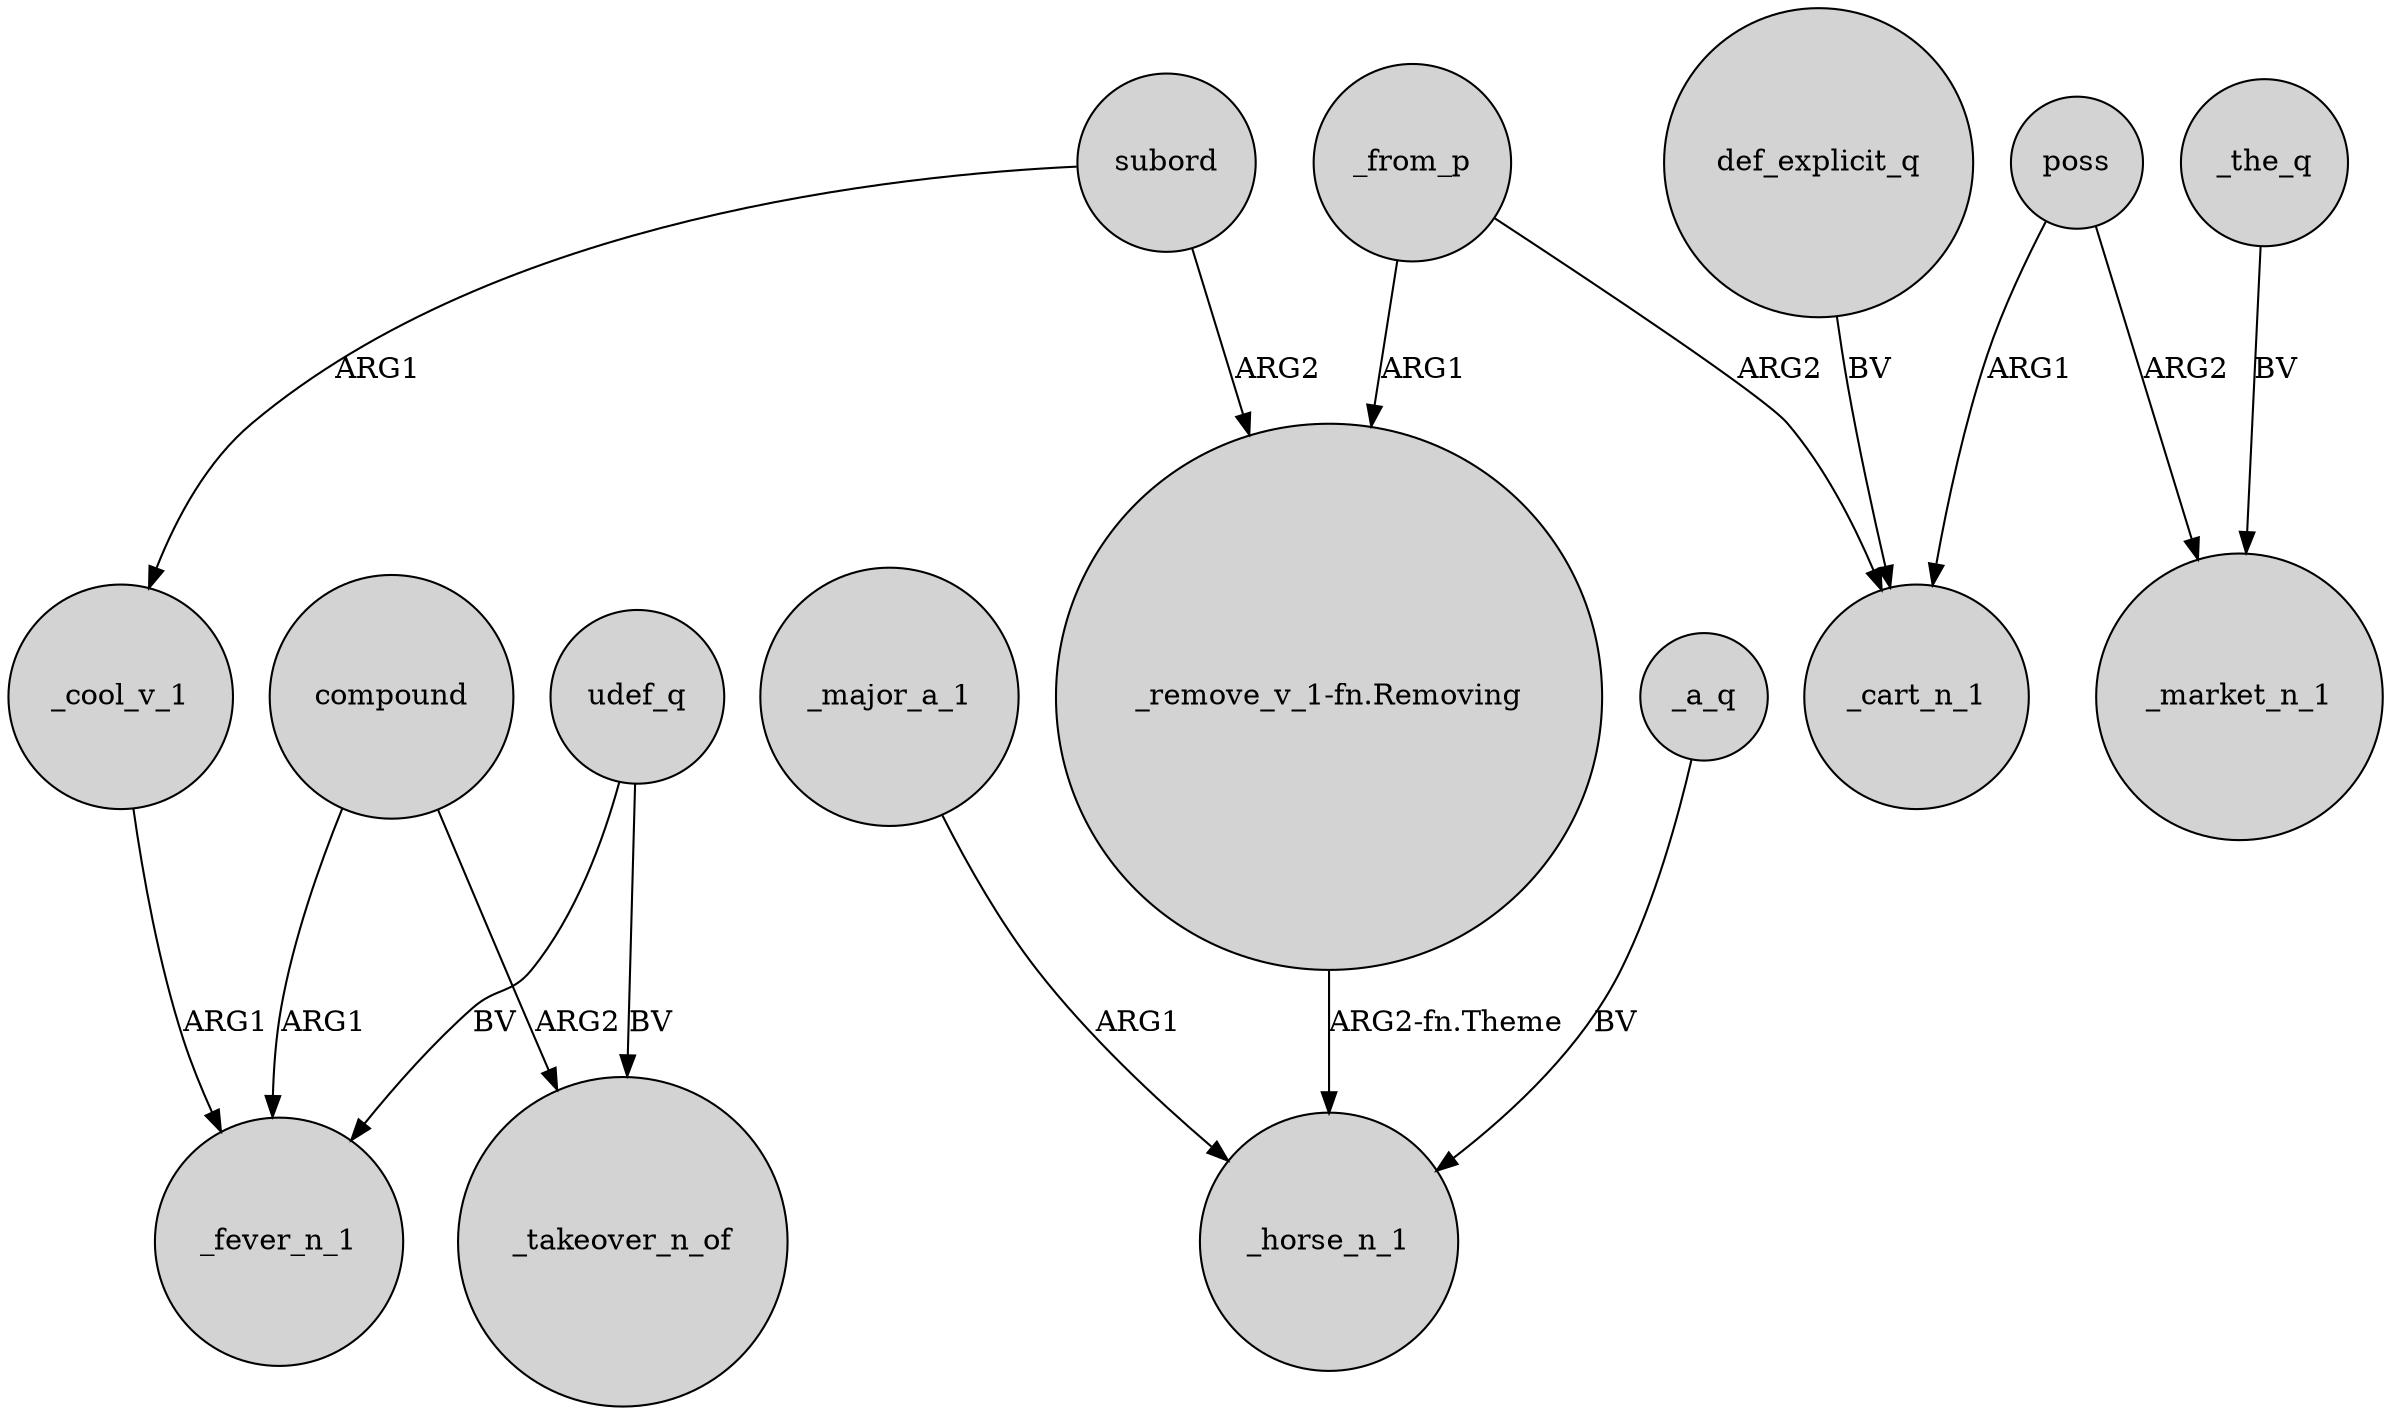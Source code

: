 digraph {
	node [shape=circle style=filled]
	subord -> _cool_v_1 [label=ARG1]
	poss -> _market_n_1 [label=ARG2]
	poss -> _cart_n_1 [label=ARG1]
	_cool_v_1 -> _fever_n_1 [label=ARG1]
	_major_a_1 -> _horse_n_1 [label=ARG1]
	_from_p -> _cart_n_1 [label=ARG2]
	"_remove_v_1-fn.Removing" -> _horse_n_1 [label="ARG2-fn.Theme"]
	compound -> _fever_n_1 [label=ARG1]
	_from_p -> "_remove_v_1-fn.Removing" [label=ARG1]
	subord -> "_remove_v_1-fn.Removing" [label=ARG2]
	def_explicit_q -> _cart_n_1 [label=BV]
	compound -> _takeover_n_of [label=ARG2]
	udef_q -> _takeover_n_of [label=BV]
	udef_q -> _fever_n_1 [label=BV]
	_the_q -> _market_n_1 [label=BV]
	_a_q -> _horse_n_1 [label=BV]
}
